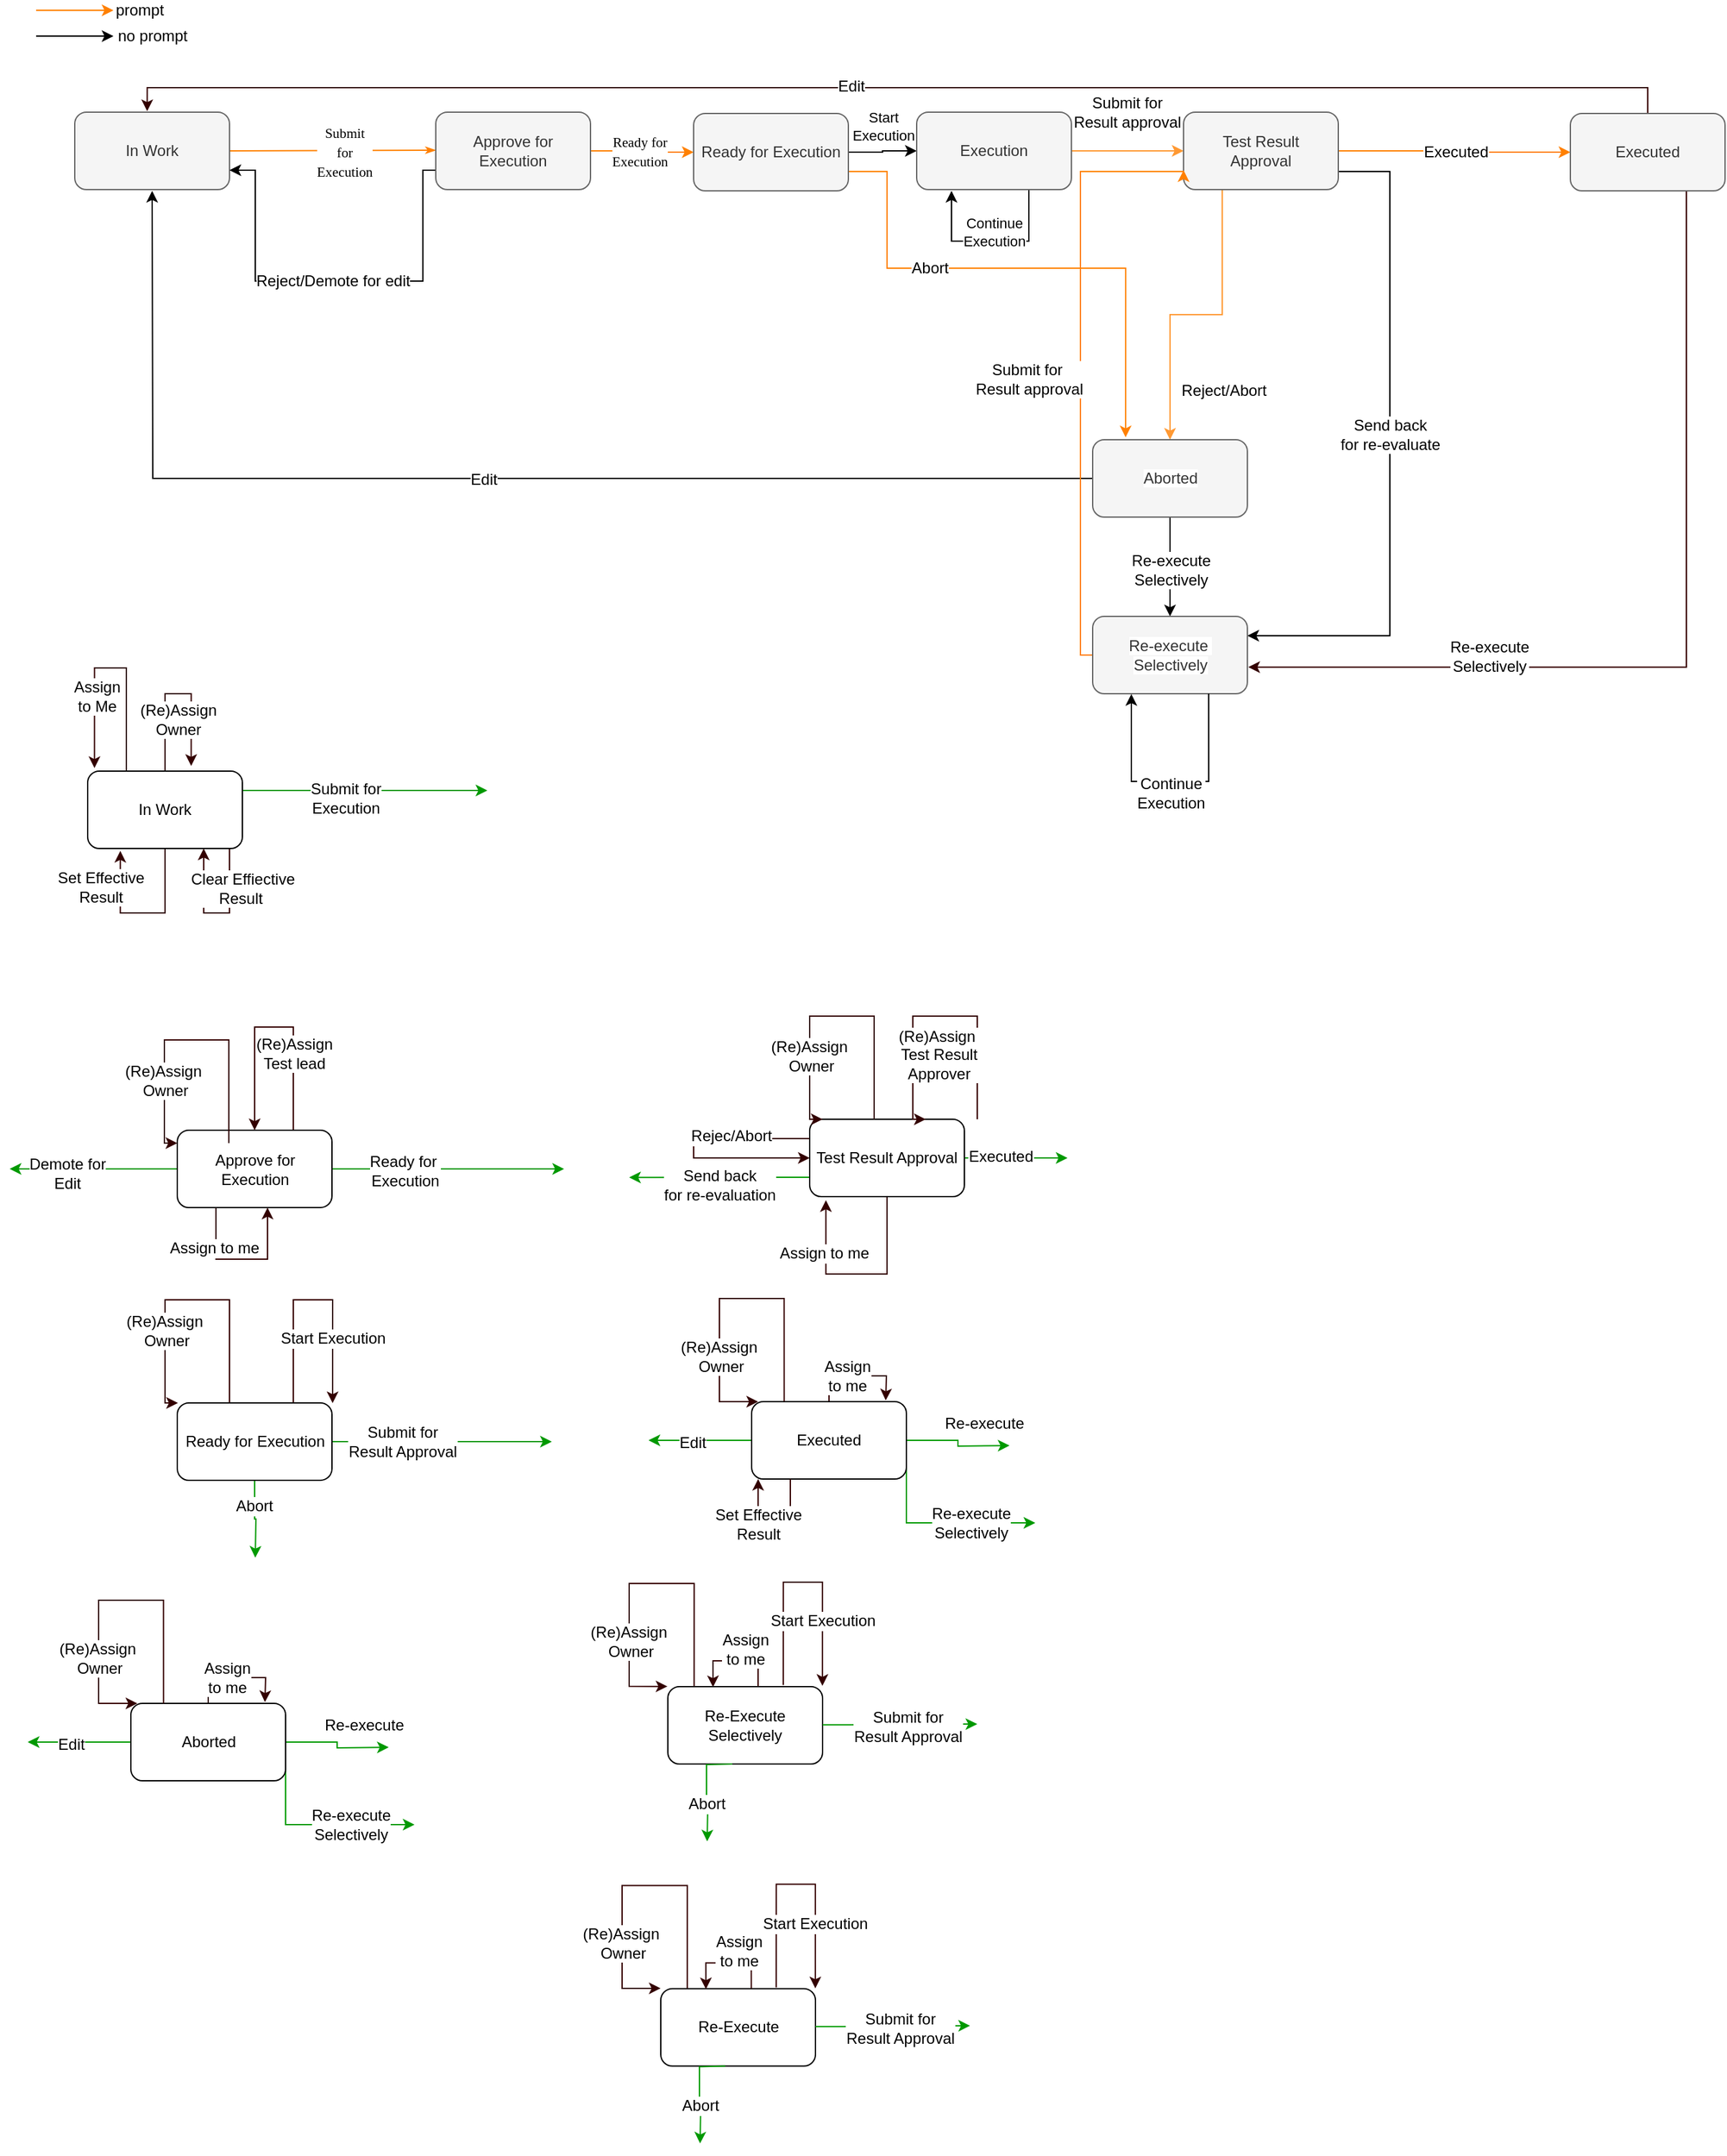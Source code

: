 <mxfile version="24.2.5" type="device">
  <diagram name="Page-1" id="74e2e168-ea6b-b213-b513-2b3c1d86103e">
    <mxGraphModel dx="1521" dy="292" grid="1" gridSize="10" guides="1" tooltips="1" connect="1" arrows="1" fold="1" page="1" pageScale="1" pageWidth="1100" pageHeight="850" background="#ffffff" math="0" shadow="0">
      <root>
        <mxCell id="0" />
        <mxCell id="1" parent="0" />
        <mxCell id="1veOBJNJqkEh7IiDin2e-5" style="edgeStyle=orthogonalEdgeStyle;rounded=1;html=1;labelBackgroundColor=none;startArrow=none;startFill=0;startSize=5;endArrow=classicThin;endFill=1;endSize=5;jettySize=auto;orthogonalLoop=1;strokeColor=#FF8000;strokeWidth=1;fontFamily=Verdana;fontSize=8;fontColor=#000000;exitX=1;exitY=0.5;exitDx=0;exitDy=0;" parent="1" source="1veOBJNJqkEh7IiDin2e-7" edge="1">
          <mxGeometry relative="1" as="geometry">
            <mxPoint x="330" y="128.5" as="targetPoint" />
            <mxPoint x="190" y="128.5" as="sourcePoint" />
          </mxGeometry>
        </mxCell>
        <mxCell id="1veOBJNJqkEh7IiDin2e-6" value="" style="text;html=1;resizable=0;points=[];align=center;verticalAlign=middle;labelBackgroundColor=#ffffff;fillColor=#FFB366;" parent="1veOBJNJqkEh7IiDin2e-5" vertex="1" connectable="0">
          <mxGeometry x="-0.305" y="2" relative="1" as="geometry">
            <mxPoint x="-5.5" y="92" as="offset" />
          </mxGeometry>
        </mxCell>
        <mxCell id="1veOBJNJqkEh7IiDin2e-9" value="&lt;span style=&quot;&quot;&gt;&lt;span style=&quot;font-family: &amp;quot;verdana&amp;quot; ; font-size: 10.667px ; white-space: normal&quot;&gt;Submit for&lt;/span&gt;&lt;br style=&quot;font-family: &amp;quot;verdana&amp;quot; ; font-size: 10.667px ; white-space: normal&quot;&gt;&lt;span style=&quot;font-family: &amp;quot;verdana&amp;quot; ; font-size: 10.667px ; white-space: normal&quot;&gt;Execution&lt;/span&gt;&lt;/span&gt;" style="text;html=1;resizable=0;points=[];align=center;verticalAlign=middle;labelBackgroundColor=#FFFFFF;strokeColor=#FF8000;fontColor=#000000;" parent="1veOBJNJqkEh7IiDin2e-5" vertex="1" connectable="0">
          <mxGeometry x="-0.185" y="-2" relative="1" as="geometry">
            <mxPoint x="24" y="-1" as="offset" />
          </mxGeometry>
        </mxCell>
        <mxCell id="1veOBJNJqkEh7IiDin2e-7" value="In Work" style="rounded=1;whiteSpace=wrap;html=1;fillColor=#f5f5f5;fontColor=#333333;strokeColor=#666666;" parent="1" vertex="1">
          <mxGeometry x="50" y="99" width="120" height="60" as="geometry" />
        </mxCell>
        <mxCell id="1veOBJNJqkEh7IiDin2e-13" value="" style="edgeStyle=orthogonalEdgeStyle;rounded=0;orthogonalLoop=1;jettySize=auto;html=1;strokeColor=#FF8000;" parent="1" source="1veOBJNJqkEh7IiDin2e-8" target="1veOBJNJqkEh7IiDin2e-12" edge="1">
          <mxGeometry relative="1" as="geometry" />
        </mxCell>
        <mxCell id="1veOBJNJqkEh7IiDin2e-14" value="&lt;span style=&quot;font-family: &amp;quot;verdana&amp;quot; ; font-size: 10.667px ; white-space: normal&quot;&gt;Ready for &lt;br&gt;Execution&lt;/span&gt;" style="text;html=1;resizable=0;points=[];align=center;verticalAlign=middle;labelBackgroundColor=#ffffff;fontColor=#000000;" parent="1veOBJNJqkEh7IiDin2e-13" vertex="1" connectable="0">
          <mxGeometry x="-0.694" y="1" relative="1" as="geometry">
            <mxPoint x="25" y="1" as="offset" />
          </mxGeometry>
        </mxCell>
        <mxCell id="1veOBJNJqkEh7IiDin2e-44" style="edgeStyle=orthogonalEdgeStyle;rounded=0;orthogonalLoop=1;jettySize=auto;html=1;exitX=0;exitY=0.75;exitDx=0;exitDy=0;entryX=1;entryY=0.75;entryDx=0;entryDy=0;strokeColor=#000000;" parent="1" source="1veOBJNJqkEh7IiDin2e-8" target="1veOBJNJqkEh7IiDin2e-7" edge="1">
          <mxGeometry relative="1" as="geometry">
            <Array as="points">
              <mxPoint x="320" y="144" />
              <mxPoint x="320" y="230" />
              <mxPoint x="190" y="230" />
              <mxPoint x="190" y="144" />
            </Array>
          </mxGeometry>
        </mxCell>
        <mxCell id="1veOBJNJqkEh7IiDin2e-45" value="&lt;font color=&quot;#000000&quot;&gt;Reject/Demote for edit&lt;/font&gt;" style="text;html=1;resizable=0;points=[];align=center;verticalAlign=middle;labelBackgroundColor=#ffffff;" parent="1veOBJNJqkEh7IiDin2e-44" vertex="1" connectable="0">
          <mxGeometry x="-0.137" y="-1" relative="1" as="geometry">
            <mxPoint x="-23" y="1" as="offset" />
          </mxGeometry>
        </mxCell>
        <mxCell id="1veOBJNJqkEh7IiDin2e-8" value="Approve for Execution" style="rounded=1;whiteSpace=wrap;html=1;fillColor=#f5f5f5;fontColor=#333333;strokeColor=#666666;" parent="1" vertex="1">
          <mxGeometry x="330" y="99" width="120" height="60" as="geometry" />
        </mxCell>
        <mxCell id="1veOBJNJqkEh7IiDin2e-21" value="" style="edgeStyle=orthogonalEdgeStyle;rounded=0;orthogonalLoop=1;jettySize=auto;html=1;strokeColor=#FF9933;exitX=1;exitY=0.5;exitDx=0;exitDy=0;" parent="1" source="nGkeoCvwHN5AzCZAQjQk-1" target="1veOBJNJqkEh7IiDin2e-20" edge="1">
          <mxGeometry relative="1" as="geometry">
            <mxPoint x="850" y="129" as="sourcePoint" />
          </mxGeometry>
        </mxCell>
        <mxCell id="1veOBJNJqkEh7IiDin2e-22" value="Submit for &lt;br&gt;Result approval" style="text;html=1;resizable=0;points=[];align=center;verticalAlign=middle;labelBackgroundColor=#ffffff;fontColor=#000000;" parent="1veOBJNJqkEh7IiDin2e-21" vertex="1" connectable="0">
          <mxGeometry x="0.013" y="8" relative="1" as="geometry">
            <mxPoint x="-1" y="-22" as="offset" />
          </mxGeometry>
        </mxCell>
        <mxCell id="1veOBJNJqkEh7IiDin2e-41" style="edgeStyle=orthogonalEdgeStyle;rounded=0;orthogonalLoop=1;jettySize=auto;html=1;exitX=1;exitY=0.75;exitDx=0;exitDy=0;entryX=0.213;entryY=-0.031;entryDx=0;entryDy=0;entryPerimeter=0;strokeColor=#FF8000;" parent="1" source="1veOBJNJqkEh7IiDin2e-12" target="1veOBJNJqkEh7IiDin2e-23" edge="1">
          <mxGeometry relative="1" as="geometry">
            <Array as="points">
              <mxPoint x="680" y="145" />
              <mxPoint x="680" y="220" />
              <mxPoint x="865" y="220" />
            </Array>
          </mxGeometry>
        </mxCell>
        <mxCell id="1veOBJNJqkEh7IiDin2e-42" value="Abort" style="text;html=1;resizable=0;points=[];align=center;verticalAlign=middle;labelBackgroundColor=#ffffff;fontColor=#000000;" parent="1veOBJNJqkEh7IiDin2e-41" vertex="1" connectable="0">
          <mxGeometry x="-0.368" y="46" relative="1" as="geometry">
            <mxPoint x="4.5" y="46" as="offset" />
          </mxGeometry>
        </mxCell>
        <mxCell id="nGkeoCvwHN5AzCZAQjQk-2" value="" style="edgeStyle=orthogonalEdgeStyle;rounded=0;orthogonalLoop=1;jettySize=auto;html=1;strokeColor=#000000;" parent="1" source="1veOBJNJqkEh7IiDin2e-12" target="nGkeoCvwHN5AzCZAQjQk-1" edge="1">
          <mxGeometry relative="1" as="geometry" />
        </mxCell>
        <mxCell id="nGkeoCvwHN5AzCZAQjQk-3" value="Start&lt;div&gt;Execution&lt;/div&gt;" style="edgeLabel;html=1;align=center;verticalAlign=middle;resizable=0;points=[];fontColor=#000000;labelBackgroundColor=#ffffff;" parent="nGkeoCvwHN5AzCZAQjQk-2" vertex="1" connectable="0">
          <mxGeometry x="-0.232" y="-4" relative="1" as="geometry">
            <mxPoint x="6" y="-24" as="offset" />
          </mxGeometry>
        </mxCell>
        <mxCell id="1veOBJNJqkEh7IiDin2e-12" value="Ready for Execution" style="rounded=1;whiteSpace=wrap;html=1;fillColor=#f5f5f5;fontColor=#333333;strokeColor=#666666;" parent="1" vertex="1">
          <mxGeometry x="530" y="100" width="120" height="60" as="geometry" />
        </mxCell>
        <mxCell id="1veOBJNJqkEh7IiDin2e-24" value="" style="edgeStyle=orthogonalEdgeStyle;rounded=0;orthogonalLoop=1;jettySize=auto;html=1;strokeColor=#FF9933;exitX=0.25;exitY=1;exitDx=0;exitDy=0;" parent="1" source="1veOBJNJqkEh7IiDin2e-20" target="1veOBJNJqkEh7IiDin2e-23" edge="1">
          <mxGeometry relative="1" as="geometry" />
        </mxCell>
        <mxCell id="1veOBJNJqkEh7IiDin2e-25" value="Reject/Abort" style="text;html=1;resizable=0;points=[];align=center;verticalAlign=middle;labelBackgroundColor=#ffffff;fontColor=#000000;" parent="1veOBJNJqkEh7IiDin2e-24" vertex="1" connectable="0">
          <mxGeometry x="-0.288" y="2" relative="1" as="geometry">
            <mxPoint x="-1.5" y="72" as="offset" />
          </mxGeometry>
        </mxCell>
        <mxCell id="1veOBJNJqkEh7IiDin2e-33" style="edgeStyle=orthogonalEdgeStyle;rounded=0;orthogonalLoop=1;jettySize=auto;html=1;exitX=1;exitY=0.75;exitDx=0;exitDy=0;strokeColor=#000000;entryX=1;entryY=0.25;entryDx=0;entryDy=0;" parent="1" source="1veOBJNJqkEh7IiDin2e-20" target="1veOBJNJqkEh7IiDin2e-28" edge="1">
          <mxGeometry relative="1" as="geometry">
            <mxPoint x="1020" y="500" as="targetPoint" />
            <Array as="points">
              <mxPoint x="1070" y="145" />
              <mxPoint x="1070" y="505" />
            </Array>
          </mxGeometry>
        </mxCell>
        <mxCell id="1veOBJNJqkEh7IiDin2e-35" value="Send back &lt;br&gt;for re-evaluate" style="text;html=1;resizable=0;points=[];align=center;verticalAlign=middle;labelBackgroundColor=#ffffff;fontColor=#000000;" parent="1veOBJNJqkEh7IiDin2e-33" vertex="1" connectable="0">
          <mxGeometry x="0.3" relative="1" as="geometry">
            <mxPoint y="-88" as="offset" />
          </mxGeometry>
        </mxCell>
        <mxCell id="1veOBJNJqkEh7IiDin2e-37" value="" style="edgeStyle=orthogonalEdgeStyle;rounded=0;orthogonalLoop=1;jettySize=auto;html=1;strokeColor=#FF8000;" parent="1" source="1veOBJNJqkEh7IiDin2e-20" target="1veOBJNJqkEh7IiDin2e-36" edge="1">
          <mxGeometry relative="1" as="geometry" />
        </mxCell>
        <mxCell id="1veOBJNJqkEh7IiDin2e-38" value="Executed" style="text;html=1;resizable=0;points=[];align=center;verticalAlign=middle;labelBackgroundColor=#ffffff;fontColor=#000000;" parent="1veOBJNJqkEh7IiDin2e-37" vertex="1" connectable="0">
          <mxGeometry x="0.126" y="2" relative="1" as="geometry">
            <mxPoint x="-10.5" y="2" as="offset" />
          </mxGeometry>
        </mxCell>
        <mxCell id="1veOBJNJqkEh7IiDin2e-20" value="Test Result &lt;br&gt;Approval" style="rounded=1;whiteSpace=wrap;html=1;fillColor=#f5f5f5;fontColor=#333333;strokeColor=#666666;" parent="1" vertex="1">
          <mxGeometry x="910" y="99" width="120" height="60" as="geometry" />
        </mxCell>
        <mxCell id="1veOBJNJqkEh7IiDin2e-62" style="edgeStyle=orthogonalEdgeStyle;rounded=0;orthogonalLoop=1;jettySize=auto;html=1;exitX=0.5;exitY=0;exitDx=0;exitDy=0;strokeColor=#330000;entryX=0.468;entryY=-0.013;entryDx=0;entryDy=0;entryPerimeter=0;" parent="1" source="1veOBJNJqkEh7IiDin2e-36" target="1veOBJNJqkEh7IiDin2e-7" edge="1">
          <mxGeometry relative="1" as="geometry">
            <mxPoint x="110" y="60" as="targetPoint" />
            <Array as="points">
              <mxPoint x="1270" y="80" />
              <mxPoint x="106" y="80" />
            </Array>
          </mxGeometry>
        </mxCell>
        <mxCell id="1veOBJNJqkEh7IiDin2e-65" value="Edit" style="text;html=1;resizable=0;points=[];align=center;verticalAlign=middle;labelBackgroundColor=#ffffff;fontColor=#000000;" parent="1veOBJNJqkEh7IiDin2e-62" vertex="1" connectable="0">
          <mxGeometry x="0.062" y="-1" relative="1" as="geometry">
            <mxPoint as="offset" />
          </mxGeometry>
        </mxCell>
        <mxCell id="1veOBJNJqkEh7IiDin2e-66" style="edgeStyle=orthogonalEdgeStyle;rounded=0;orthogonalLoop=1;jettySize=auto;html=1;exitX=0.75;exitY=1;exitDx=0;exitDy=0;strokeColor=#330000;entryX=1.006;entryY=0.656;entryDx=0;entryDy=0;entryPerimeter=0;" parent="1" source="1veOBJNJqkEh7IiDin2e-36" target="1veOBJNJqkEh7IiDin2e-28" edge="1">
          <mxGeometry relative="1" as="geometry">
            <mxPoint x="1030" y="530" as="targetPoint" />
            <Array as="points">
              <mxPoint x="1300" y="529" />
            </Array>
          </mxGeometry>
        </mxCell>
        <mxCell id="1veOBJNJqkEh7IiDin2e-68" value="Re-execute&lt;br&gt;Selectively" style="text;html=1;resizable=0;points=[];align=center;verticalAlign=middle;labelBackgroundColor=#ffffff;fontColor=#000000;" parent="1veOBJNJqkEh7IiDin2e-66" vertex="1" connectable="0">
          <mxGeometry x="0.679" y="-1" relative="1" as="geometry">
            <mxPoint x="73" y="-8" as="offset" />
          </mxGeometry>
        </mxCell>
        <mxCell id="1veOBJNJqkEh7IiDin2e-36" value="Executed" style="rounded=1;whiteSpace=wrap;html=1;fillColor=#f5f5f5;fontColor=#333333;strokeColor=#666666;" parent="1" vertex="1">
          <mxGeometry x="1210" y="100" width="120" height="60" as="geometry" />
        </mxCell>
        <mxCell id="1veOBJNJqkEh7IiDin2e-26" style="edgeStyle=orthogonalEdgeStyle;rounded=0;orthogonalLoop=1;jettySize=auto;html=1;exitX=0;exitY=0.5;exitDx=0;exitDy=0;strokeColor=#000000;" parent="1" source="1veOBJNJqkEh7IiDin2e-23" edge="1">
          <mxGeometry relative="1" as="geometry">
            <mxPoint x="110" y="160" as="targetPoint" />
          </mxGeometry>
        </mxCell>
        <mxCell id="1veOBJNJqkEh7IiDin2e-27" value="Edit" style="text;html=1;resizable=0;points=[];align=center;verticalAlign=middle;labelBackgroundColor=#FFFFFF;fontColor=#000000;" parent="1veOBJNJqkEh7IiDin2e-26" vertex="1" connectable="0">
          <mxGeometry x="-0.006" y="1" relative="1" as="geometry">
            <mxPoint as="offset" />
          </mxGeometry>
        </mxCell>
        <mxCell id="1veOBJNJqkEh7IiDin2e-29" value="" style="edgeStyle=orthogonalEdgeStyle;rounded=0;orthogonalLoop=1;jettySize=auto;html=1;strokeColor=#000000;" parent="1" source="1veOBJNJqkEh7IiDin2e-23" target="1veOBJNJqkEh7IiDin2e-28" edge="1">
          <mxGeometry relative="1" as="geometry" />
        </mxCell>
        <mxCell id="1veOBJNJqkEh7IiDin2e-30" value="Re-execute &lt;br&gt;Selectively" style="text;html=1;resizable=0;points=[];align=center;verticalAlign=middle;labelBackgroundColor=#ffffff;fontColor=#000000;" parent="1veOBJNJqkEh7IiDin2e-29" vertex="1" connectable="0">
          <mxGeometry x="-0.753" y="1" relative="1" as="geometry">
            <mxPoint x="-1" y="31.5" as="offset" />
          </mxGeometry>
        </mxCell>
        <mxCell id="1veOBJNJqkEh7IiDin2e-23" value="&lt;span style=&quot;white-space: nowrap ; background-color: rgb(255 , 255 , 255)&quot;&gt;Aborted&lt;/span&gt;" style="rounded=1;whiteSpace=wrap;html=1;fillColor=#f5f5f5;fontColor=#333333;strokeColor=#666666;" parent="1" vertex="1">
          <mxGeometry x="839.5" y="353" width="120" height="60" as="geometry" />
        </mxCell>
        <mxCell id="1veOBJNJqkEh7IiDin2e-31" style="edgeStyle=orthogonalEdgeStyle;rounded=0;orthogonalLoop=1;jettySize=auto;html=1;exitX=0;exitY=0.5;exitDx=0;exitDy=0;entryX=0;entryY=0.75;entryDx=0;entryDy=0;strokeColor=#FF8000;" parent="1" source="1veOBJNJqkEh7IiDin2e-28" target="1veOBJNJqkEh7IiDin2e-20" edge="1">
          <mxGeometry relative="1" as="geometry">
            <Array as="points">
              <mxPoint x="830" y="520" />
              <mxPoint x="830" y="145" />
              <mxPoint x="910" y="145" />
            </Array>
          </mxGeometry>
        </mxCell>
        <mxCell id="1veOBJNJqkEh7IiDin2e-32" value="Submit for&amp;nbsp;&lt;br&gt;Result approval" style="text;html=1;resizable=0;points=[];align=center;verticalAlign=middle;labelBackgroundColor=#ffffff;fontColor=#000000;" parent="1veOBJNJqkEh7IiDin2e-31" vertex="1" connectable="0">
          <mxGeometry x="0.429" y="-3" relative="1" as="geometry">
            <mxPoint x="-43" y="109" as="offset" />
          </mxGeometry>
        </mxCell>
        <mxCell id="1veOBJNJqkEh7IiDin2e-28" value="&lt;span style=&quot;white-space: nowrap ; background-color: rgb(255 , 255 , 255)&quot;&gt;Re-execute&amp;nbsp;&lt;/span&gt;&lt;br style=&quot;white-space: nowrap&quot;&gt;&lt;span style=&quot;white-space: nowrap ; background-color: rgb(255 , 255 , 255)&quot;&gt;Selectively&lt;/span&gt;" style="rounded=1;whiteSpace=wrap;html=1;fillColor=#f5f5f5;fontColor=#333333;strokeColor=#666666;" parent="1" vertex="1">
          <mxGeometry x="839.5" y="490" width="120" height="60" as="geometry" />
        </mxCell>
        <mxCell id="1veOBJNJqkEh7IiDin2e-10" value="" style="endArrow=classic;html=1;strokeColor=#FF8000;" parent="1" edge="1">
          <mxGeometry width="50" height="50" relative="1" as="geometry">
            <mxPoint x="20" y="20" as="sourcePoint" />
            <mxPoint x="80" y="20" as="targetPoint" />
          </mxGeometry>
        </mxCell>
        <mxCell id="1veOBJNJqkEh7IiDin2e-11" value="prompt" style="text;html=1;resizable=0;points=[];align=center;verticalAlign=middle;labelBackgroundColor=#ffffff;fontColor=#000000;" parent="1veOBJNJqkEh7IiDin2e-10" vertex="1" connectable="0">
          <mxGeometry x="-0.5" y="-3" relative="1" as="geometry">
            <mxPoint x="65" y="-3" as="offset" />
          </mxGeometry>
        </mxCell>
        <mxCell id="1veOBJNJqkEh7IiDin2e-39" value="" style="endArrow=classic;html=1;strokeColor=#000000;" parent="1" edge="1">
          <mxGeometry width="50" height="50" relative="1" as="geometry">
            <mxPoint x="20" y="40" as="sourcePoint" />
            <mxPoint x="80" y="40" as="targetPoint" />
          </mxGeometry>
        </mxCell>
        <mxCell id="1veOBJNJqkEh7IiDin2e-40" value="no prompt" style="text;html=1;resizable=0;points=[];align=center;verticalAlign=middle;labelBackgroundColor=#ffffff;fontColor=#000000;" parent="1veOBJNJqkEh7IiDin2e-39" vertex="1" connectable="0">
          <mxGeometry x="-0.5" y="-3" relative="1" as="geometry">
            <mxPoint x="75" y="-3" as="offset" />
          </mxGeometry>
        </mxCell>
        <mxCell id="1veOBJNJqkEh7IiDin2e-56" value="" style="edgeStyle=orthogonalEdgeStyle;rounded=0;orthogonalLoop=1;jettySize=auto;html=1;strokeColor=#000000;" parent="1" edge="1">
          <mxGeometry relative="1" as="geometry">
            <mxPoint x="929.46" y="550" as="sourcePoint" />
            <mxPoint x="869.5" y="550.28" as="targetPoint" />
            <Array as="points">
              <mxPoint x="929.46" y="618" />
              <mxPoint x="869.46" y="618" />
            </Array>
          </mxGeometry>
        </mxCell>
        <mxCell id="1veOBJNJqkEh7IiDin2e-57" value="Continue&lt;br&gt;Execution" style="text;html=1;resizable=0;points=[];align=center;verticalAlign=middle;labelBackgroundColor=#ffffff;fontColor=#000000;" parent="1veOBJNJqkEh7IiDin2e-56" vertex="1" connectable="0">
          <mxGeometry x="0.082" y="-3" relative="1" as="geometry">
            <mxPoint x="8.5" y="12" as="offset" />
          </mxGeometry>
        </mxCell>
        <mxCell id="1veOBJNJqkEh7IiDin2e-71" value="" style="edgeStyle=orthogonalEdgeStyle;rounded=0;orthogonalLoop=1;jettySize=auto;html=1;strokeColor=#330000;entryX=0.669;entryY=-0.067;entryDx=0;entryDy=0;entryPerimeter=0;fontColor=#000000;labelBackgroundColor=#ffffff;" parent="1" source="1veOBJNJqkEh7IiDin2e-69" target="1veOBJNJqkEh7IiDin2e-69" edge="1">
          <mxGeometry relative="1" as="geometry">
            <mxPoint x="360" y="640" as="targetPoint" />
            <Array as="points">
              <mxPoint x="120" y="550" />
              <mxPoint x="140" y="550" />
            </Array>
          </mxGeometry>
        </mxCell>
        <mxCell id="1veOBJNJqkEh7IiDin2e-72" value="(Re)Assign&lt;br&gt;Owner" style="text;html=1;resizable=0;points=[];align=center;verticalAlign=middle;labelBackgroundColor=#ffffff;fontColor=#000000;" parent="1veOBJNJqkEh7IiDin2e-71" vertex="1" connectable="0">
          <mxGeometry x="-0.117" y="-1" relative="1" as="geometry">
            <mxPoint x="9.5" y="19" as="offset" />
          </mxGeometry>
        </mxCell>
        <mxCell id="1veOBJNJqkEh7IiDin2e-73" style="edgeStyle=orthogonalEdgeStyle;rounded=0;orthogonalLoop=1;jettySize=auto;html=1;exitX=1;exitY=0.25;exitDx=0;exitDy=0;strokeColor=#009900;fillColor=#00FF00;" parent="1" source="1veOBJNJqkEh7IiDin2e-69" edge="1">
          <mxGeometry relative="1" as="geometry">
            <mxPoint x="370" y="625" as="targetPoint" />
          </mxGeometry>
        </mxCell>
        <mxCell id="1veOBJNJqkEh7IiDin2e-74" value="Submit for &lt;br&gt;Execution" style="text;html=1;resizable=0;points=[];align=center;verticalAlign=middle;labelBackgroundColor=#ffffff;fontColor=#000000;" parent="1veOBJNJqkEh7IiDin2e-73" vertex="1" connectable="0">
          <mxGeometry x="0.345" y="2" relative="1" as="geometry">
            <mxPoint x="-48" y="7" as="offset" />
          </mxGeometry>
        </mxCell>
        <mxCell id="1veOBJNJqkEh7IiDin2e-75" style="edgeStyle=orthogonalEdgeStyle;rounded=0;orthogonalLoop=1;jettySize=auto;html=1;exitX=0.75;exitY=1;exitDx=0;exitDy=0;strokeColor=#330000;fontColor=#000000;labelBackgroundColor=#ffffff;" parent="1" source="1veOBJNJqkEh7IiDin2e-69" edge="1">
          <mxGeometry relative="1" as="geometry">
            <mxPoint x="150" y="670" as="targetPoint" />
            <Array as="points">
              <mxPoint x="170" y="670" />
              <mxPoint x="170" y="720" />
              <mxPoint x="150" y="720" />
              <mxPoint x="150" y="670" />
            </Array>
          </mxGeometry>
        </mxCell>
        <mxCell id="1veOBJNJqkEh7IiDin2e-76" value="Clear Effiective&lt;br&gt;Result&amp;nbsp;" style="text;html=1;resizable=0;points=[];align=center;verticalAlign=middle;labelBackgroundColor=#ffffff;fontColor=#000000;" parent="1veOBJNJqkEh7IiDin2e-75" vertex="1" connectable="0">
          <mxGeometry x="0.389" y="-21" relative="1" as="geometry">
            <mxPoint x="8.5" y="-12.5" as="offset" />
          </mxGeometry>
        </mxCell>
        <mxCell id="1veOBJNJqkEh7IiDin2e-78" value="" style="edgeStyle=orthogonalEdgeStyle;rounded=0;orthogonalLoop=1;jettySize=auto;html=1;strokeColor=#330000;entryX=0.211;entryY=1.031;entryDx=0;entryDy=0;entryPerimeter=0;fontColor=#000000;labelBackgroundColor=#ffffff;" parent="1" source="1veOBJNJqkEh7IiDin2e-69" target="1veOBJNJqkEh7IiDin2e-69" edge="1">
          <mxGeometry relative="1" as="geometry">
            <mxPoint x="120" y="750" as="targetPoint" />
            <Array as="points">
              <mxPoint x="120" y="720" />
              <mxPoint x="85" y="720" />
            </Array>
          </mxGeometry>
        </mxCell>
        <mxCell id="1veOBJNJqkEh7IiDin2e-79" value="Set Effective &lt;br&gt;Result" style="text;html=1;resizable=0;points=[];align=center;verticalAlign=middle;labelBackgroundColor=#ffffff;fontColor=#000000;" parent="1veOBJNJqkEh7IiDin2e-78" vertex="1" connectable="0">
          <mxGeometry x="-0.497" y="-7" relative="1" as="geometry">
            <mxPoint x="-43.5" y="-3.5" as="offset" />
          </mxGeometry>
        </mxCell>
        <mxCell id="1veOBJNJqkEh7IiDin2e-80" style="edgeStyle=orthogonalEdgeStyle;rounded=0;orthogonalLoop=1;jettySize=auto;html=1;exitX=0.25;exitY=0;exitDx=0;exitDy=0;strokeColor=#330000;entryX=0.044;entryY=-0.039;entryDx=0;entryDy=0;entryPerimeter=0;fontColor=#000000;labelBackgroundColor=#ffffff;" parent="1" source="1veOBJNJqkEh7IiDin2e-69" target="1veOBJNJqkEh7IiDin2e-69" edge="1">
          <mxGeometry relative="1" as="geometry">
            <mxPoint x="80" y="510" as="targetPoint" />
            <Array as="points">
              <mxPoint x="90" y="530" />
              <mxPoint x="65" y="530" />
            </Array>
          </mxGeometry>
        </mxCell>
        <mxCell id="1veOBJNJqkEh7IiDin2e-81" value="Assign &lt;br&gt;to Me" style="text;html=1;resizable=0;points=[];align=center;verticalAlign=middle;labelBackgroundColor=#ffffff;fontColor=#000000;" parent="1veOBJNJqkEh7IiDin2e-80" vertex="1" connectable="0">
          <mxGeometry x="0.388" y="1" relative="1" as="geometry">
            <mxPoint as="offset" />
          </mxGeometry>
        </mxCell>
        <mxCell id="1veOBJNJqkEh7IiDin2e-69" value="In Work" style="rounded=1;whiteSpace=wrap;html=1;strokeColor=#000000;fillColor=none;fontColor=#000000;labelBackgroundColor=#ffffff;" parent="1" vertex="1">
          <mxGeometry x="60" y="610" width="120" height="60" as="geometry" />
        </mxCell>
        <mxCell id="1veOBJNJqkEh7IiDin2e-85" value="" style="edgeStyle=orthogonalEdgeStyle;rounded=0;orthogonalLoop=1;jettySize=auto;html=1;strokeColor=#009900;" parent="1" source="1veOBJNJqkEh7IiDin2e-82" edge="1">
          <mxGeometry relative="1" as="geometry">
            <mxPoint x="429.5" y="918.5" as="targetPoint" />
          </mxGeometry>
        </mxCell>
        <mxCell id="1veOBJNJqkEh7IiDin2e-86" value="Ready for&amp;nbsp;&lt;br&gt;Execution" style="text;html=1;resizable=0;points=[];align=center;verticalAlign=middle;labelBackgroundColor=#ffffff;fontColor=#000000;" parent="1veOBJNJqkEh7IiDin2e-85" vertex="1" connectable="0">
          <mxGeometry x="-0.376" y="-1" relative="1" as="geometry">
            <mxPoint as="offset" />
          </mxGeometry>
        </mxCell>
        <mxCell id="1veOBJNJqkEh7IiDin2e-87" style="edgeStyle=orthogonalEdgeStyle;rounded=0;orthogonalLoop=1;jettySize=auto;html=1;exitX=0.75;exitY=0;exitDx=0;exitDy=0;strokeColor=#330000;entryX=0.5;entryY=0;entryDx=0;entryDy=0;fontColor=#000000;labelBackgroundColor=#ffffff;" parent="1" source="1veOBJNJqkEh7IiDin2e-82" target="1veOBJNJqkEh7IiDin2e-82" edge="1">
          <mxGeometry relative="1" as="geometry">
            <mxPoint x="189.5" y="828.5" as="targetPoint" />
            <Array as="points">
              <mxPoint x="219.5" y="808.5" />
              <mxPoint x="189.5" y="808.5" />
            </Array>
          </mxGeometry>
        </mxCell>
        <mxCell id="1veOBJNJqkEh7IiDin2e-88" value="(Re)Assign &lt;br&gt;Test lead" style="text;html=1;resizable=0;points=[];align=center;verticalAlign=middle;labelBackgroundColor=#ffffff;fontColor=#000000;" parent="1veOBJNJqkEh7IiDin2e-87" vertex="1" connectable="0">
          <mxGeometry x="-0.368" relative="1" as="geometry">
            <mxPoint as="offset" />
          </mxGeometry>
        </mxCell>
        <mxCell id="1veOBJNJqkEh7IiDin2e-89" style="edgeStyle=orthogonalEdgeStyle;rounded=0;orthogonalLoop=1;jettySize=auto;html=1;exitX=0.25;exitY=0;exitDx=0;exitDy=0;strokeColor=#330000;fontColor=#000000;labelBackgroundColor=#ffffff;" parent="1" edge="1">
          <mxGeometry relative="1" as="geometry">
            <mxPoint x="130" y="1100" as="targetPoint" />
            <mxPoint x="170" y="1100" as="sourcePoint" />
            <Array as="points">
              <mxPoint x="170" y="1020" />
              <mxPoint x="120" y="1020" />
              <mxPoint x="120" y="1100" />
            </Array>
          </mxGeometry>
        </mxCell>
        <mxCell id="1veOBJNJqkEh7IiDin2e-90" value="(Re)Assign&amp;nbsp;&lt;br&gt;Owner" style="text;html=1;resizable=0;points=[];align=center;verticalAlign=middle;labelBackgroundColor=#ffffff;fontColor=#000000;" parent="1veOBJNJqkEh7IiDin2e-89" vertex="1" connectable="0">
          <mxGeometry x="0.394" y="1" relative="1" as="geometry">
            <mxPoint as="offset" />
          </mxGeometry>
        </mxCell>
        <mxCell id="1veOBJNJqkEh7IiDin2e-92" value="" style="edgeStyle=orthogonalEdgeStyle;rounded=0;orthogonalLoop=1;jettySize=auto;html=1;strokeColor=#009900;fontColor=#000000;labelBackgroundColor=#ffffff;" parent="1" source="1veOBJNJqkEh7IiDin2e-82" edge="1">
          <mxGeometry relative="1" as="geometry">
            <mxPoint x="-0.5" y="918.5" as="targetPoint" />
          </mxGeometry>
        </mxCell>
        <mxCell id="1veOBJNJqkEh7IiDin2e-93" value="Demote for&lt;br&gt;Edit" style="text;html=1;resizable=0;points=[];align=center;verticalAlign=middle;labelBackgroundColor=#ffffff;fontColor=#000000;" parent="1veOBJNJqkEh7IiDin2e-92" vertex="1" connectable="0">
          <mxGeometry x="0.315" y="3" relative="1" as="geometry">
            <mxPoint as="offset" />
          </mxGeometry>
        </mxCell>
        <mxCell id="1veOBJNJqkEh7IiDin2e-94" style="edgeStyle=orthogonalEdgeStyle;rounded=0;orthogonalLoop=1;jettySize=auto;html=1;exitX=0.25;exitY=1;exitDx=0;exitDy=0;strokeColor=#330000;fontColor=#000000;labelBackgroundColor=#ffffff;" parent="1" source="1veOBJNJqkEh7IiDin2e-82" edge="1">
          <mxGeometry relative="1" as="geometry">
            <mxPoint x="199.5" y="948.5" as="targetPoint" />
            <Array as="points">
              <mxPoint x="159.5" y="988.5" />
              <mxPoint x="199.5" y="988.5" />
            </Array>
          </mxGeometry>
        </mxCell>
        <mxCell id="1veOBJNJqkEh7IiDin2e-95" value="Assign to me" style="text;html=1;resizable=0;points=[];align=center;verticalAlign=middle;labelBackgroundColor=#ffffff;fontColor=#000000;" parent="1veOBJNJqkEh7IiDin2e-94" vertex="1" connectable="0">
          <mxGeometry x="-0.472" y="-2" relative="1" as="geometry">
            <mxPoint as="offset" />
          </mxGeometry>
        </mxCell>
        <mxCell id="1veOBJNJqkEh7IiDin2e-82" value="Approve for Execution" style="rounded=1;whiteSpace=wrap;html=1;strokeColor=#000000;fillColor=none;fontColor=#000000;labelBackgroundColor=#ffffff;" parent="1" vertex="1">
          <mxGeometry x="129.5" y="888.5" width="120" height="60" as="geometry" />
        </mxCell>
        <mxCell id="1veOBJNJqkEh7IiDin2e-100" value="" style="edgeStyle=orthogonalEdgeStyle;rounded=0;orthogonalLoop=1;jettySize=auto;html=1;strokeColor=#009900;fontColor=#000000;labelBackgroundColor=#ffffff;" parent="1" source="1veOBJNJqkEh7IiDin2e-96" edge="1">
          <mxGeometry relative="1" as="geometry">
            <mxPoint x="190" y="1220" as="targetPoint" />
          </mxGeometry>
        </mxCell>
        <mxCell id="1veOBJNJqkEh7IiDin2e-101" value="Abort" style="text;html=1;resizable=0;points=[];align=center;verticalAlign=middle;labelBackgroundColor=#ffffff;fontColor=#000000;" parent="1veOBJNJqkEh7IiDin2e-100" vertex="1" connectable="0">
          <mxGeometry x="-0.365" y="-1" relative="1" as="geometry">
            <mxPoint as="offset" />
          </mxGeometry>
        </mxCell>
        <mxCell id="1veOBJNJqkEh7IiDin2e-103" value="" style="edgeStyle=orthogonalEdgeStyle;rounded=0;orthogonalLoop=1;jettySize=auto;html=1;strokeColor=#009900;fontColor=#000000;labelBackgroundColor=#ffffff;" parent="1" source="1veOBJNJqkEh7IiDin2e-96" edge="1">
          <mxGeometry relative="1" as="geometry">
            <mxPoint x="420" y="1130" as="targetPoint" />
            <Array as="points">
              <mxPoint x="270" y="1130" />
              <mxPoint x="270" y="1130" />
            </Array>
          </mxGeometry>
        </mxCell>
        <mxCell id="1veOBJNJqkEh7IiDin2e-104" value="Submit for &lt;br&gt;Result Approval" style="text;html=1;resizable=0;points=[];align=center;verticalAlign=middle;labelBackgroundColor=#ffffff;fontColor=#000000;" parent="1veOBJNJqkEh7IiDin2e-103" vertex="1" connectable="0">
          <mxGeometry x="-0.479" y="11" relative="1" as="geometry">
            <mxPoint x="9.5" y="11" as="offset" />
          </mxGeometry>
        </mxCell>
        <mxCell id="1veOBJNJqkEh7IiDin2e-105" style="edgeStyle=orthogonalEdgeStyle;rounded=0;orthogonalLoop=1;jettySize=auto;html=1;exitX=0.75;exitY=0;exitDx=0;exitDy=0;strokeColor=#330000;entryX=1.004;entryY=0.003;entryDx=0;entryDy=0;entryPerimeter=0;fontColor=#000000;labelBackgroundColor=#ffffff;" parent="1" source="1veOBJNJqkEh7IiDin2e-96" target="1veOBJNJqkEh7IiDin2e-96" edge="1">
          <mxGeometry relative="1" as="geometry">
            <mxPoint x="270" y="940" as="targetPoint" />
            <Array as="points">
              <mxPoint x="220" y="1020" />
              <mxPoint x="250" y="1020" />
            </Array>
          </mxGeometry>
        </mxCell>
        <mxCell id="1veOBJNJqkEh7IiDin2e-106" value="Start Execution" style="text;html=1;resizable=0;points=[];align=center;verticalAlign=middle;labelBackgroundColor=#ffffff;fontColor=#000000;" parent="1veOBJNJqkEh7IiDin2e-105" vertex="1" connectable="0">
          <mxGeometry x="0.231" y="-1" relative="1" as="geometry">
            <mxPoint x="0.5" y="23" as="offset" />
          </mxGeometry>
        </mxCell>
        <mxCell id="1veOBJNJqkEh7IiDin2e-96" value="Ready for Execution" style="rounded=1;whiteSpace=wrap;html=1;strokeColor=#000000;fillColor=none;fontColor=#000000;labelBackgroundColor=#ffffff;" parent="1" vertex="1">
          <mxGeometry x="129.5" y="1100" width="120" height="60" as="geometry" />
        </mxCell>
        <mxCell id="1veOBJNJqkEh7IiDin2e-97" style="edgeStyle=orthogonalEdgeStyle;rounded=0;orthogonalLoop=1;jettySize=auto;html=1;exitX=0.25;exitY=0;exitDx=0;exitDy=0;strokeColor=#330000;fontColor=#000000;labelBackgroundColor=#ffffff;" parent="1" edge="1">
          <mxGeometry relative="1" as="geometry">
            <mxPoint x="129.5" y="898.5" as="targetPoint" />
            <mxPoint x="169.5" y="898.5" as="sourcePoint" />
            <Array as="points">
              <mxPoint x="169.5" y="818.5" />
              <mxPoint x="119.5" y="818.5" />
              <mxPoint x="119.5" y="898.5" />
            </Array>
          </mxGeometry>
        </mxCell>
        <mxCell id="1veOBJNJqkEh7IiDin2e-98" value="(Re)Assign&amp;nbsp;&lt;br&gt;Owner" style="text;html=1;resizable=0;points=[];align=center;verticalAlign=middle;labelBackgroundColor=#ffffff;fontColor=#000000;" parent="1veOBJNJqkEh7IiDin2e-97" vertex="1" connectable="0">
          <mxGeometry x="0.394" y="1" relative="1" as="geometry">
            <mxPoint x="-0.5" y="7.5" as="offset" />
          </mxGeometry>
        </mxCell>
        <mxCell id="1veOBJNJqkEh7IiDin2e-109" value="" style="edgeStyle=orthogonalEdgeStyle;rounded=0;orthogonalLoop=1;jettySize=auto;html=1;strokeColor=#009900;fontColor=#000000;labelBackgroundColor=#ffffff;" parent="1" source="1veOBJNJqkEh7IiDin2e-107" edge="1">
          <mxGeometry relative="1" as="geometry">
            <mxPoint x="820" y="910" as="targetPoint" />
          </mxGeometry>
        </mxCell>
        <mxCell id="1veOBJNJqkEh7IiDin2e-118" value="Executed" style="text;html=1;resizable=0;points=[];align=center;verticalAlign=middle;labelBackgroundColor=#ffffff;fontColor=#000000;" parent="1veOBJNJqkEh7IiDin2e-109" vertex="1" connectable="0">
          <mxGeometry x="-0.304" y="1" relative="1" as="geometry">
            <mxPoint as="offset" />
          </mxGeometry>
        </mxCell>
        <mxCell id="1veOBJNJqkEh7IiDin2e-116" style="edgeStyle=orthogonalEdgeStyle;rounded=0;orthogonalLoop=1;jettySize=auto;html=1;exitX=0;exitY=0.75;exitDx=0;exitDy=0;strokeColor=#009900;fontColor=#000000;labelBackgroundColor=#ffffff;" parent="1" source="1veOBJNJqkEh7IiDin2e-107" edge="1">
          <mxGeometry relative="1" as="geometry">
            <mxPoint x="480" y="925.111" as="targetPoint" />
          </mxGeometry>
        </mxCell>
        <mxCell id="1veOBJNJqkEh7IiDin2e-117" value="Send back &lt;br&gt;for re-evaluation" style="text;html=1;resizable=0;points=[];align=center;verticalAlign=middle;labelBackgroundColor=#ffffff;fontColor=#000000;" parent="1veOBJNJqkEh7IiDin2e-116" vertex="1" connectable="0">
          <mxGeometry x="0.349" y="1" relative="1" as="geometry">
            <mxPoint x="24" y="4" as="offset" />
          </mxGeometry>
        </mxCell>
        <mxCell id="1veOBJNJqkEh7IiDin2e-120" value="" style="edgeStyle=orthogonalEdgeStyle;rounded=0;orthogonalLoop=1;jettySize=auto;html=1;strokeColor=#330000;entryX=0.105;entryY=1.046;entryDx=0;entryDy=0;entryPerimeter=0;fontColor=#000000;labelBackgroundColor=#ffffff;" parent="1" source="1veOBJNJqkEh7IiDin2e-107" target="1veOBJNJqkEh7IiDin2e-107" edge="1">
          <mxGeometry relative="1" as="geometry">
            <mxPoint x="680" y="1020" as="targetPoint" />
            <Array as="points">
              <mxPoint x="680" y="1000" />
              <mxPoint x="633" y="1000" />
            </Array>
          </mxGeometry>
        </mxCell>
        <mxCell id="1veOBJNJqkEh7IiDin2e-121" value="Assign to me" style="text;html=1;resizable=0;points=[];align=center;verticalAlign=middle;labelBackgroundColor=#ffffff;fontColor=#000000;" parent="1veOBJNJqkEh7IiDin2e-120" vertex="1" connectable="0">
          <mxGeometry x="0.503" y="2" relative="1" as="geometry">
            <mxPoint as="offset" />
          </mxGeometry>
        </mxCell>
        <mxCell id="1veOBJNJqkEh7IiDin2e-107" value="Test Result Approval" style="rounded=1;whiteSpace=wrap;html=1;strokeColor=#000000;fillColor=none;fontColor=#000000;labelBackgroundColor=#ffffff;" parent="1" vertex="1">
          <mxGeometry x="620" y="880" width="120" height="60" as="geometry" />
        </mxCell>
        <mxCell id="1veOBJNJqkEh7IiDin2e-110" style="edgeStyle=orthogonalEdgeStyle;rounded=0;orthogonalLoop=1;jettySize=auto;html=1;exitX=0.25;exitY=0;exitDx=0;exitDy=0;strokeColor=#330000;fontColor=#000000;labelBackgroundColor=#ffffff;" parent="1" edge="1">
          <mxGeometry relative="1" as="geometry">
            <mxPoint x="630" y="880" as="targetPoint" />
            <mxPoint x="670" y="880" as="sourcePoint" />
            <Array as="points">
              <mxPoint x="670" y="800" />
              <mxPoint x="620" y="800" />
              <mxPoint x="620" y="880" />
            </Array>
          </mxGeometry>
        </mxCell>
        <mxCell id="1veOBJNJqkEh7IiDin2e-111" value="(Re)Assign&amp;nbsp;&lt;br&gt;Owner" style="text;html=1;resizable=0;points=[];align=center;verticalAlign=middle;labelBackgroundColor=#ffffff;fontColor=#000000;" parent="1veOBJNJqkEh7IiDin2e-110" vertex="1" connectable="0">
          <mxGeometry x="0.394" y="1" relative="1" as="geometry">
            <mxPoint x="-0.5" y="7.5" as="offset" />
          </mxGeometry>
        </mxCell>
        <mxCell id="1veOBJNJqkEh7IiDin2e-112" style="edgeStyle=orthogonalEdgeStyle;rounded=0;orthogonalLoop=1;jettySize=auto;html=1;exitX=0.25;exitY=0;exitDx=0;exitDy=0;strokeColor=#330000;fontColor=#000000;labelBackgroundColor=#ffffff;" parent="1" edge="1">
          <mxGeometry relative="1" as="geometry">
            <mxPoint x="710" y="880" as="targetPoint" />
            <mxPoint x="750" y="880" as="sourcePoint" />
            <Array as="points">
              <mxPoint x="750" y="800" />
              <mxPoint x="700" y="800" />
              <mxPoint x="700" y="880" />
            </Array>
          </mxGeometry>
        </mxCell>
        <mxCell id="1veOBJNJqkEh7IiDin2e-113" value="(Re)Assign&amp;nbsp;&lt;br&gt;Test Result &lt;br&gt;Approver&lt;br&gt;" style="text;html=1;resizable=0;points=[];align=center;verticalAlign=middle;labelBackgroundColor=#ffffff;fontColor=#000000;" parent="1veOBJNJqkEh7IiDin2e-112" vertex="1" connectable="0">
          <mxGeometry x="0.394" y="1" relative="1" as="geometry">
            <mxPoint x="18.5" y="6.5" as="offset" />
          </mxGeometry>
        </mxCell>
        <mxCell id="1veOBJNJqkEh7IiDin2e-114" style="edgeStyle=orthogonalEdgeStyle;rounded=0;orthogonalLoop=1;jettySize=auto;html=1;exitX=0;exitY=0.25;exitDx=0;exitDy=0;strokeColor=#330000;fontColor=#000000;labelBackgroundColor=#ffffff;" parent="1" source="1veOBJNJqkEh7IiDin2e-107" edge="1">
          <mxGeometry relative="1" as="geometry">
            <mxPoint x="620" y="910" as="targetPoint" />
            <Array as="points">
              <mxPoint x="530" y="895" />
              <mxPoint x="530" y="910" />
              <mxPoint x="620" y="910" />
            </Array>
          </mxGeometry>
        </mxCell>
        <mxCell id="1veOBJNJqkEh7IiDin2e-115" value="Rejec/Abort" style="text;html=1;resizable=0;points=[];align=center;verticalAlign=middle;labelBackgroundColor=#ffffff;fontColor=#000000;" parent="1veOBJNJqkEh7IiDin2e-114" vertex="1" connectable="0">
          <mxGeometry x="-0.373" y="-2" relative="1" as="geometry">
            <mxPoint as="offset" />
          </mxGeometry>
        </mxCell>
        <mxCell id="1veOBJNJqkEh7IiDin2e-124" value="" style="edgeStyle=orthogonalEdgeStyle;rounded=0;orthogonalLoop=1;jettySize=auto;html=1;strokeColor=#009900;fontColor=#000000;labelBackgroundColor=#ffffff;" parent="1" source="1veOBJNJqkEh7IiDin2e-122" edge="1">
          <mxGeometry relative="1" as="geometry">
            <mxPoint x="775" y="1133" as="targetPoint" />
          </mxGeometry>
        </mxCell>
        <mxCell id="1veOBJNJqkEh7IiDin2e-126" style="edgeStyle=orthogonalEdgeStyle;rounded=0;orthogonalLoop=1;jettySize=auto;html=1;exitX=1;exitY=0.75;exitDx=0;exitDy=0;strokeColor=#009900;fontColor=#000000;labelBackgroundColor=#ffffff;" parent="1" source="1veOBJNJqkEh7IiDin2e-122" edge="1">
          <mxGeometry relative="1" as="geometry">
            <mxPoint x="795" y="1193" as="targetPoint" />
            <Array as="points">
              <mxPoint x="695" y="1193" />
            </Array>
          </mxGeometry>
        </mxCell>
        <mxCell id="1veOBJNJqkEh7IiDin2e-127" value="Re-execute&lt;br&gt;Selectively" style="text;html=1;resizable=0;points=[];align=center;verticalAlign=middle;labelBackgroundColor=#ffffff;fontColor=#000000;" parent="1veOBJNJqkEh7IiDin2e-126" vertex="1" connectable="0">
          <mxGeometry x="-0.342" y="18" relative="1" as="geometry">
            <mxPoint x="50" y="18" as="offset" />
          </mxGeometry>
        </mxCell>
        <mxCell id="1veOBJNJqkEh7IiDin2e-131" value="" style="edgeStyle=orthogonalEdgeStyle;rounded=0;orthogonalLoop=1;jettySize=auto;html=1;strokeColor=#009900;fontColor=#000000;labelBackgroundColor=#ffffff;" parent="1" source="1veOBJNJqkEh7IiDin2e-122" edge="1">
          <mxGeometry relative="1" as="geometry">
            <mxPoint x="495" y="1129" as="targetPoint" />
          </mxGeometry>
        </mxCell>
        <mxCell id="1veOBJNJqkEh7IiDin2e-132" value="Edit" style="text;html=1;resizable=0;points=[];align=center;verticalAlign=middle;labelBackgroundColor=#ffffff;fontColor=#000000;" parent="1veOBJNJqkEh7IiDin2e-131" vertex="1" connectable="0">
          <mxGeometry x="0.167" y="1" relative="1" as="geometry">
            <mxPoint as="offset" />
          </mxGeometry>
        </mxCell>
        <mxCell id="1veOBJNJqkEh7IiDin2e-136" value="" style="edgeStyle=orthogonalEdgeStyle;rounded=0;orthogonalLoop=1;jettySize=auto;html=1;strokeColor=#330000;fontColor=#000000;labelBackgroundColor=#ffffff;" parent="1" source="1veOBJNJqkEh7IiDin2e-122" edge="1">
          <mxGeometry relative="1" as="geometry">
            <mxPoint x="679" y="1098" as="targetPoint" />
          </mxGeometry>
        </mxCell>
        <mxCell id="1veOBJNJqkEh7IiDin2e-137" value="Assign &lt;br&gt;to me" style="text;html=1;resizable=0;points=[];align=center;verticalAlign=middle;labelBackgroundColor=#ffffff;fontColor=#000000;" parent="1veOBJNJqkEh7IiDin2e-136" vertex="1" connectable="0">
          <mxGeometry x="-0.475" y="-12" relative="1" as="geometry">
            <mxPoint x="12" y="-12" as="offset" />
          </mxGeometry>
        </mxCell>
        <mxCell id="1veOBJNJqkEh7IiDin2e-122" value="Executed" style="rounded=1;whiteSpace=wrap;html=1;strokeColor=#000000;fillColor=none;fontColor=#000000;labelBackgroundColor=#ffffff;" parent="1" vertex="1">
          <mxGeometry x="575" y="1099" width="120" height="60" as="geometry" />
        </mxCell>
        <mxCell id="1veOBJNJqkEh7IiDin2e-125" value="Re-execute" style="text;html=1;resizable=0;points=[];autosize=1;align=left;verticalAlign=top;spacingTop=-4;fontColor=#000000;labelBackgroundColor=#ffffff;" parent="1" vertex="1">
          <mxGeometry x="723" y="1106" width="80" height="20" as="geometry" />
        </mxCell>
        <mxCell id="1veOBJNJqkEh7IiDin2e-128" style="edgeStyle=orthogonalEdgeStyle;rounded=0;orthogonalLoop=1;jettySize=auto;html=1;exitX=0.25;exitY=0;exitDx=0;exitDy=0;strokeColor=#330000;fontColor=#000000;labelBackgroundColor=#ffffff;" parent="1" edge="1">
          <mxGeometry relative="1" as="geometry">
            <mxPoint x="580" y="1099" as="targetPoint" />
            <mxPoint x="600.238" y="1098.905" as="sourcePoint" />
            <Array as="points">
              <mxPoint x="600" y="1019" />
              <mxPoint x="550" y="1019" />
              <mxPoint x="550" y="1099" />
            </Array>
          </mxGeometry>
        </mxCell>
        <mxCell id="1veOBJNJqkEh7IiDin2e-129" value="(Re)Assign&amp;nbsp;&lt;br&gt;Owner" style="text;html=1;resizable=0;points=[];align=center;verticalAlign=middle;labelBackgroundColor=#ffffff;fontColor=#000000;" parent="1veOBJNJqkEh7IiDin2e-128" vertex="1" connectable="0">
          <mxGeometry x="0.394" y="1" relative="1" as="geometry">
            <mxPoint x="-0.5" y="7.5" as="offset" />
          </mxGeometry>
        </mxCell>
        <mxCell id="1veOBJNJqkEh7IiDin2e-133" style="edgeStyle=orthogonalEdgeStyle;rounded=0;orthogonalLoop=1;jettySize=auto;html=1;exitX=0.25;exitY=1;exitDx=0;exitDy=0;entryX=0.042;entryY=0.999;entryDx=0;entryDy=0;entryPerimeter=0;strokeColor=#330000;fontColor=#000000;labelBackgroundColor=#ffffff;" parent="1" source="1veOBJNJqkEh7IiDin2e-122" target="1veOBJNJqkEh7IiDin2e-122" edge="1">
          <mxGeometry relative="1" as="geometry">
            <Array as="points">
              <mxPoint x="605" y="1200" />
              <mxPoint x="580" y="1200" />
            </Array>
          </mxGeometry>
        </mxCell>
        <mxCell id="1veOBJNJqkEh7IiDin2e-134" value="Set Effective &lt;br&gt;Result" style="text;html=1;resizable=0;points=[];align=center;verticalAlign=middle;labelBackgroundColor=#ffffff;fontColor=#000000;" parent="1veOBJNJqkEh7IiDin2e-133" vertex="1" connectable="0">
          <mxGeometry x="0.357" relative="1" as="geometry">
            <mxPoint as="offset" />
          </mxGeometry>
        </mxCell>
        <mxCell id="1veOBJNJqkEh7IiDin2e-138" value="" style="edgeStyle=orthogonalEdgeStyle;rounded=0;orthogonalLoop=1;jettySize=auto;html=1;strokeColor=#009900;fontColor=#000000;labelBackgroundColor=#ffffff;" parent="1" source="1veOBJNJqkEh7IiDin2e-145" edge="1">
          <mxGeometry relative="1" as="geometry">
            <mxPoint x="293.5" y="1367" as="targetPoint" />
          </mxGeometry>
        </mxCell>
        <mxCell id="1veOBJNJqkEh7IiDin2e-139" style="edgeStyle=orthogonalEdgeStyle;rounded=0;orthogonalLoop=1;jettySize=auto;html=1;exitX=1;exitY=0.75;exitDx=0;exitDy=0;strokeColor=#009900;fontColor=#000000;labelBackgroundColor=#ffffff;" parent="1" source="1veOBJNJqkEh7IiDin2e-145" edge="1">
          <mxGeometry relative="1" as="geometry">
            <mxPoint x="313.5" y="1427" as="targetPoint" />
            <Array as="points">
              <mxPoint x="213.5" y="1427" />
            </Array>
          </mxGeometry>
        </mxCell>
        <mxCell id="1veOBJNJqkEh7IiDin2e-140" value="Re-execute&lt;br&gt;Selectively" style="text;html=1;resizable=0;points=[];align=center;verticalAlign=middle;labelBackgroundColor=#ffffff;fontColor=#000000;" parent="1veOBJNJqkEh7IiDin2e-139" vertex="1" connectable="0">
          <mxGeometry x="-0.342" y="18" relative="1" as="geometry">
            <mxPoint x="50" y="18" as="offset" />
          </mxGeometry>
        </mxCell>
        <mxCell id="1veOBJNJqkEh7IiDin2e-141" value="" style="edgeStyle=orthogonalEdgeStyle;rounded=0;orthogonalLoop=1;jettySize=auto;html=1;strokeColor=#009900;fontColor=#000000;labelBackgroundColor=#ffffff;" parent="1" source="1veOBJNJqkEh7IiDin2e-145" edge="1">
          <mxGeometry relative="1" as="geometry">
            <mxPoint x="13.5" y="1363" as="targetPoint" />
          </mxGeometry>
        </mxCell>
        <mxCell id="1veOBJNJqkEh7IiDin2e-142" value="Edit" style="text;html=1;resizable=0;points=[];align=center;verticalAlign=middle;labelBackgroundColor=#ffffff;fontColor=#000000;" parent="1veOBJNJqkEh7IiDin2e-141" vertex="1" connectable="0">
          <mxGeometry x="0.167" y="1" relative="1" as="geometry">
            <mxPoint as="offset" />
          </mxGeometry>
        </mxCell>
        <mxCell id="1veOBJNJqkEh7IiDin2e-143" value="" style="edgeStyle=orthogonalEdgeStyle;rounded=0;orthogonalLoop=1;jettySize=auto;html=1;strokeColor=#330000;fontColor=#000000;labelBackgroundColor=#ffffff;" parent="1" source="1veOBJNJqkEh7IiDin2e-145" edge="1">
          <mxGeometry relative="1" as="geometry">
            <mxPoint x="197.5" y="1332" as="targetPoint" />
          </mxGeometry>
        </mxCell>
        <mxCell id="1veOBJNJqkEh7IiDin2e-144" value="Assign &lt;br&gt;to me" style="text;html=1;resizable=0;points=[];align=center;verticalAlign=middle;labelBackgroundColor=#ffffff;fontColor=#000000;" parent="1veOBJNJqkEh7IiDin2e-143" vertex="1" connectable="0">
          <mxGeometry x="-0.475" y="-12" relative="1" as="geometry">
            <mxPoint x="12" y="-12" as="offset" />
          </mxGeometry>
        </mxCell>
        <mxCell id="1veOBJNJqkEh7IiDin2e-145" value="Aborted" style="rounded=1;whiteSpace=wrap;html=1;strokeColor=#000000;fillColor=none;fontColor=#000000;labelBackgroundColor=#ffffff;" parent="1" vertex="1">
          <mxGeometry x="93.5" y="1333" width="120" height="60" as="geometry" />
        </mxCell>
        <mxCell id="1veOBJNJqkEh7IiDin2e-146" value="Re-execute" style="text;html=1;resizable=0;points=[];autosize=1;align=left;verticalAlign=top;spacingTop=-4;fontColor=#000000;labelBackgroundColor=#ffffff;" parent="1" vertex="1">
          <mxGeometry x="241.5" y="1340" width="80" height="20" as="geometry" />
        </mxCell>
        <mxCell id="1veOBJNJqkEh7IiDin2e-147" style="edgeStyle=orthogonalEdgeStyle;rounded=0;orthogonalLoop=1;jettySize=auto;html=1;exitX=0.25;exitY=0;exitDx=0;exitDy=0;strokeColor=#330000;fontColor=#000000;labelBackgroundColor=#ffffff;" parent="1" edge="1">
          <mxGeometry relative="1" as="geometry">
            <mxPoint x="98.5" y="1333" as="targetPoint" />
            <mxPoint x="118.833" y="1333" as="sourcePoint" />
            <Array as="points">
              <mxPoint x="118.5" y="1253" />
              <mxPoint x="68.5" y="1253" />
              <mxPoint x="68.5" y="1333" />
            </Array>
          </mxGeometry>
        </mxCell>
        <mxCell id="1veOBJNJqkEh7IiDin2e-148" value="(Re)Assign&amp;nbsp;&lt;br&gt;Owner" style="text;html=1;resizable=0;points=[];align=center;verticalAlign=middle;labelBackgroundColor=#ffffff;fontColor=#000000;" parent="1veOBJNJqkEh7IiDin2e-147" vertex="1" connectable="0">
          <mxGeometry x="0.394" y="1" relative="1" as="geometry">
            <mxPoint x="-0.5" y="7.5" as="offset" />
          </mxGeometry>
        </mxCell>
        <mxCell id="1veOBJNJqkEh7IiDin2e-151" value="Re-Execute Selectively" style="rounded=1;whiteSpace=wrap;html=1;strokeColor=#000000;fillColor=none;fontColor=#000000;labelBackgroundColor=#ffffff;" parent="1" vertex="1">
          <mxGeometry x="510" y="1320" width="120" height="60" as="geometry" />
        </mxCell>
        <mxCell id="1veOBJNJqkEh7IiDin2e-154" style="edgeStyle=orthogonalEdgeStyle;rounded=0;orthogonalLoop=1;jettySize=auto;html=1;exitX=0.25;exitY=0;exitDx=0;exitDy=0;strokeColor=#330000;fontColor=#000000;labelBackgroundColor=#ffffff;" parent="1" edge="1">
          <mxGeometry relative="1" as="geometry">
            <mxPoint x="509.672" y="1319.828" as="targetPoint" />
            <mxPoint x="530.362" y="1319.828" as="sourcePoint" />
            <Array as="points">
              <mxPoint x="530" y="1240" />
              <mxPoint x="480" y="1240" />
              <mxPoint x="480" y="1320" />
            </Array>
          </mxGeometry>
        </mxCell>
        <mxCell id="1veOBJNJqkEh7IiDin2e-155" value="(Re)Assign&amp;nbsp;&lt;br&gt;Owner" style="text;html=1;resizable=0;points=[];align=center;verticalAlign=middle;labelBackgroundColor=#ffffff;fontColor=#000000;" parent="1veOBJNJqkEh7IiDin2e-154" vertex="1" connectable="0">
          <mxGeometry x="0.394" y="1" relative="1" as="geometry">
            <mxPoint x="-0.5" y="7.5" as="offset" />
          </mxGeometry>
        </mxCell>
        <mxCell id="1veOBJNJqkEh7IiDin2e-156" value="" style="edgeStyle=orthogonalEdgeStyle;rounded=0;orthogonalLoop=1;jettySize=auto;html=1;strokeColor=#009900;fontColor=#000000;labelBackgroundColor=#ffffff;" parent="1" edge="1">
          <mxGeometry relative="1" as="geometry">
            <mxPoint x="560" y="1380" as="sourcePoint" />
            <mxPoint x="540.5" y="1440.0" as="targetPoint" />
          </mxGeometry>
        </mxCell>
        <mxCell id="1veOBJNJqkEh7IiDin2e-157" value="Abort" style="text;html=1;resizable=0;points=[];align=center;verticalAlign=middle;labelBackgroundColor=#ffffff;fontColor=#000000;" parent="1veOBJNJqkEh7IiDin2e-156" vertex="1" connectable="0">
          <mxGeometry x="-0.365" y="-1" relative="1" as="geometry">
            <mxPoint x="1" y="24.5" as="offset" />
          </mxGeometry>
        </mxCell>
        <mxCell id="1veOBJNJqkEh7IiDin2e-158" value="" style="edgeStyle=orthogonalEdgeStyle;rounded=0;orthogonalLoop=1;jettySize=auto;html=1;strokeColor=#330000;entryX=0.292;entryY=0.007;entryDx=0;entryDy=0;entryPerimeter=0;fontColor=#000000;labelBackgroundColor=#ffffff;" parent="1" target="1veOBJNJqkEh7IiDin2e-151" edge="1">
          <mxGeometry relative="1" as="geometry">
            <mxPoint x="604" y="1300.0" as="targetPoint" />
            <mxPoint x="580" y="1320" as="sourcePoint" />
            <Array as="points">
              <mxPoint x="580" y="1320" />
              <mxPoint x="580" y="1300" />
              <mxPoint x="545" y="1300" />
            </Array>
          </mxGeometry>
        </mxCell>
        <mxCell id="1veOBJNJqkEh7IiDin2e-159" value="Assign &lt;br&gt;to me" style="text;html=1;resizable=0;points=[];align=center;verticalAlign=middle;labelBackgroundColor=#ffffff;fontColor=#000000;" parent="1veOBJNJqkEh7IiDin2e-158" vertex="1" connectable="0">
          <mxGeometry x="-0.475" y="-12" relative="1" as="geometry">
            <mxPoint x="-10" y="2.5" as="offset" />
          </mxGeometry>
        </mxCell>
        <mxCell id="1veOBJNJqkEh7IiDin2e-160" style="edgeStyle=orthogonalEdgeStyle;rounded=0;orthogonalLoop=1;jettySize=auto;html=1;exitX=0.75;exitY=0;exitDx=0;exitDy=0;strokeColor=#330000;entryX=1.004;entryY=0.003;entryDx=0;entryDy=0;entryPerimeter=0;fontColor=#000000;labelBackgroundColor=#ffffff;" parent="1" edge="1">
          <mxGeometry relative="1" as="geometry">
            <mxPoint x="629.897" y="1319.414" as="targetPoint" />
            <mxPoint x="599.552" y="1318.724" as="sourcePoint" />
            <Array as="points">
              <mxPoint x="600" y="1239" />
              <mxPoint x="630" y="1239" />
            </Array>
          </mxGeometry>
        </mxCell>
        <mxCell id="1veOBJNJqkEh7IiDin2e-161" value="Start Execution" style="text;html=1;resizable=0;points=[];align=center;verticalAlign=middle;labelBackgroundColor=#ffffff;fontColor=#000000;" parent="1veOBJNJqkEh7IiDin2e-160" vertex="1" connectable="0">
          <mxGeometry x="0.231" y="-1" relative="1" as="geometry">
            <mxPoint x="0.5" y="23" as="offset" />
          </mxGeometry>
        </mxCell>
        <mxCell id="1veOBJNJqkEh7IiDin2e-162" value="" style="edgeStyle=orthogonalEdgeStyle;rounded=0;orthogonalLoop=1;jettySize=auto;html=1;strokeColor=#009900;fontColor=#000000;labelBackgroundColor=#ffffff;" parent="1" edge="1">
          <mxGeometry relative="1" as="geometry">
            <mxPoint x="630" y="1349.569" as="sourcePoint" />
            <mxPoint x="750" y="1349" as="targetPoint" />
            <Array as="points">
              <mxPoint x="650.5" y="1349.5" />
              <mxPoint x="650.5" y="1349.5" />
            </Array>
          </mxGeometry>
        </mxCell>
        <mxCell id="1veOBJNJqkEh7IiDin2e-163" value="Submit for &lt;br&gt;Result Approval" style="text;html=1;resizable=0;points=[];align=center;verticalAlign=middle;labelBackgroundColor=#ffffff;fontColor=#000000;" parent="1veOBJNJqkEh7IiDin2e-162" vertex="1" connectable="0">
          <mxGeometry x="-0.479" y="11" relative="1" as="geometry">
            <mxPoint x="34" y="12.5" as="offset" />
          </mxGeometry>
        </mxCell>
        <mxCell id="1veOBJNJqkEh7IiDin2e-164" value="Re-Execute" style="rounded=1;whiteSpace=wrap;html=1;strokeColor=#000000;fillColor=none;fontColor=#000000;labelBackgroundColor=#ffffff;" parent="1" vertex="1">
          <mxGeometry x="504.5" y="1554.259" width="120" height="60" as="geometry" />
        </mxCell>
        <mxCell id="1veOBJNJqkEh7IiDin2e-165" style="edgeStyle=orthogonalEdgeStyle;rounded=0;orthogonalLoop=1;jettySize=auto;html=1;exitX=0.25;exitY=0;exitDx=0;exitDy=0;strokeColor=#330000;fontColor=#000000;labelBackgroundColor=#ffffff;" parent="1" edge="1">
          <mxGeometry relative="1" as="geometry">
            <mxPoint x="504.397" y="1553.983" as="targetPoint" />
            <mxPoint x="525.086" y="1553.983" as="sourcePoint" />
            <Array as="points">
              <mxPoint x="524.5" y="1474.259" />
              <mxPoint x="474.5" y="1474.259" />
              <mxPoint x="474.5" y="1554.259" />
            </Array>
          </mxGeometry>
        </mxCell>
        <mxCell id="1veOBJNJqkEh7IiDin2e-166" value="(Re)Assign&amp;nbsp;&lt;br&gt;Owner" style="text;html=1;resizable=0;points=[];align=center;verticalAlign=middle;labelBackgroundColor=#ffffff;fontColor=#000000;" parent="1veOBJNJqkEh7IiDin2e-165" vertex="1" connectable="0">
          <mxGeometry x="0.394" y="1" relative="1" as="geometry">
            <mxPoint x="-0.5" y="7.5" as="offset" />
          </mxGeometry>
        </mxCell>
        <mxCell id="1veOBJNJqkEh7IiDin2e-167" value="" style="edgeStyle=orthogonalEdgeStyle;rounded=0;orthogonalLoop=1;jettySize=auto;html=1;strokeColor=#009900;fontColor=#000000;labelBackgroundColor=#ffffff;" parent="1" edge="1">
          <mxGeometry relative="1" as="geometry">
            <mxPoint x="554.5" y="1614.259" as="sourcePoint" />
            <mxPoint x="535" y="1674.259" as="targetPoint" />
          </mxGeometry>
        </mxCell>
        <mxCell id="1veOBJNJqkEh7IiDin2e-168" value="Abort" style="text;html=1;resizable=0;points=[];align=center;verticalAlign=middle;labelBackgroundColor=#ffffff;fontColor=#000000;" parent="1veOBJNJqkEh7IiDin2e-167" vertex="1" connectable="0">
          <mxGeometry x="-0.365" y="-1" relative="1" as="geometry">
            <mxPoint x="1" y="24.5" as="offset" />
          </mxGeometry>
        </mxCell>
        <mxCell id="1veOBJNJqkEh7IiDin2e-169" value="" style="edgeStyle=orthogonalEdgeStyle;rounded=0;orthogonalLoop=1;jettySize=auto;html=1;strokeColor=#330000;entryX=0.292;entryY=0.007;entryDx=0;entryDy=0;entryPerimeter=0;fontColor=#000000;labelBackgroundColor=#ffffff;" parent="1" target="1veOBJNJqkEh7IiDin2e-164" edge="1">
          <mxGeometry relative="1" as="geometry">
            <mxPoint x="598.5" y="1534.259" as="targetPoint" />
            <mxPoint x="574.741" y="1553.983" as="sourcePoint" />
            <Array as="points">
              <mxPoint x="574.5" y="1554.259" />
              <mxPoint x="574.5" y="1534.259" />
              <mxPoint x="539.5" y="1534.259" />
            </Array>
          </mxGeometry>
        </mxCell>
        <mxCell id="1veOBJNJqkEh7IiDin2e-170" value="Assign &lt;br&gt;to me" style="text;html=1;resizable=0;points=[];align=center;verticalAlign=middle;labelBackgroundColor=#ffffff;fontColor=#000000;" parent="1veOBJNJqkEh7IiDin2e-169" vertex="1" connectable="0">
          <mxGeometry x="-0.475" y="-12" relative="1" as="geometry">
            <mxPoint x="-10" y="2.5" as="offset" />
          </mxGeometry>
        </mxCell>
        <mxCell id="1veOBJNJqkEh7IiDin2e-171" style="edgeStyle=orthogonalEdgeStyle;rounded=0;orthogonalLoop=1;jettySize=auto;html=1;exitX=0.75;exitY=0;exitDx=0;exitDy=0;strokeColor=#330000;entryX=1.004;entryY=0.003;entryDx=0;entryDy=0;entryPerimeter=0;fontColor=#000000;labelBackgroundColor=#ffffff;" parent="1" edge="1">
          <mxGeometry relative="1" as="geometry">
            <mxPoint x="624.397" y="1553.983" as="targetPoint" />
            <mxPoint x="594.052" y="1553.293" as="sourcePoint" />
            <Array as="points">
              <mxPoint x="594.5" y="1473.259" />
              <mxPoint x="624.5" y="1473.259" />
            </Array>
          </mxGeometry>
        </mxCell>
        <mxCell id="1veOBJNJqkEh7IiDin2e-172" value="Start Execution" style="text;html=1;resizable=0;points=[];align=center;verticalAlign=middle;labelBackgroundColor=#ffffff;fontColor=#000000;" parent="1veOBJNJqkEh7IiDin2e-171" vertex="1" connectable="0">
          <mxGeometry x="0.231" y="-1" relative="1" as="geometry">
            <mxPoint x="0.5" y="23" as="offset" />
          </mxGeometry>
        </mxCell>
        <mxCell id="1veOBJNJqkEh7IiDin2e-173" value="" style="edgeStyle=orthogonalEdgeStyle;rounded=0;orthogonalLoop=1;jettySize=auto;html=1;strokeColor=#009900;fontColor=#000000;labelBackgroundColor=#ffffff;" parent="1" edge="1">
          <mxGeometry relative="1" as="geometry">
            <mxPoint x="624.397" y="1583.638" as="sourcePoint" />
            <mxPoint x="744.397" y="1582.948" as="targetPoint" />
            <Array as="points">
              <mxPoint x="645" y="1583.759" />
              <mxPoint x="645" y="1583.759" />
            </Array>
          </mxGeometry>
        </mxCell>
        <mxCell id="1veOBJNJqkEh7IiDin2e-174" value="Submit for &lt;br&gt;Result Approval" style="text;html=1;resizable=0;points=[];align=center;verticalAlign=middle;labelBackgroundColor=#ffffff;fontColor=#000000;" parent="1veOBJNJqkEh7IiDin2e-173" vertex="1" connectable="0">
          <mxGeometry x="-0.479" y="11" relative="1" as="geometry">
            <mxPoint x="34" y="12.5" as="offset" />
          </mxGeometry>
        </mxCell>
        <mxCell id="nGkeoCvwHN5AzCZAQjQk-6" value="" style="edgeStyle=orthogonalEdgeStyle;rounded=0;orthogonalLoop=1;jettySize=auto;html=1;strokeColor=#000000;" parent="1" source="nGkeoCvwHN5AzCZAQjQk-1" edge="1">
          <mxGeometry relative="1" as="geometry">
            <mxPoint x="730" y="160" as="targetPoint" />
            <Array as="points">
              <mxPoint x="790" y="199" />
              <mxPoint x="730" y="199" />
            </Array>
          </mxGeometry>
        </mxCell>
        <mxCell id="nGkeoCvwHN5AzCZAQjQk-7" value="Continue&lt;div&gt;Execution&lt;/div&gt;" style="edgeLabel;html=1;align=center;verticalAlign=middle;resizable=0;points=[];fontColor=#000000;labelBackgroundColor=#ffffff;" parent="nGkeoCvwHN5AzCZAQjQk-6" vertex="1" connectable="0">
          <mxGeometry x="-0.235" y="1" relative="1" as="geometry">
            <mxPoint x="-14" y="-8" as="offset" />
          </mxGeometry>
        </mxCell>
        <mxCell id="nGkeoCvwHN5AzCZAQjQk-1" value="Execution" style="rounded=1;whiteSpace=wrap;html=1;fillColor=#f5f5f5;fontColor=#333333;strokeColor=#666666;" parent="1" vertex="1">
          <mxGeometry x="703" y="99" width="120" height="60" as="geometry" />
        </mxCell>
      </root>
    </mxGraphModel>
  </diagram>
</mxfile>
